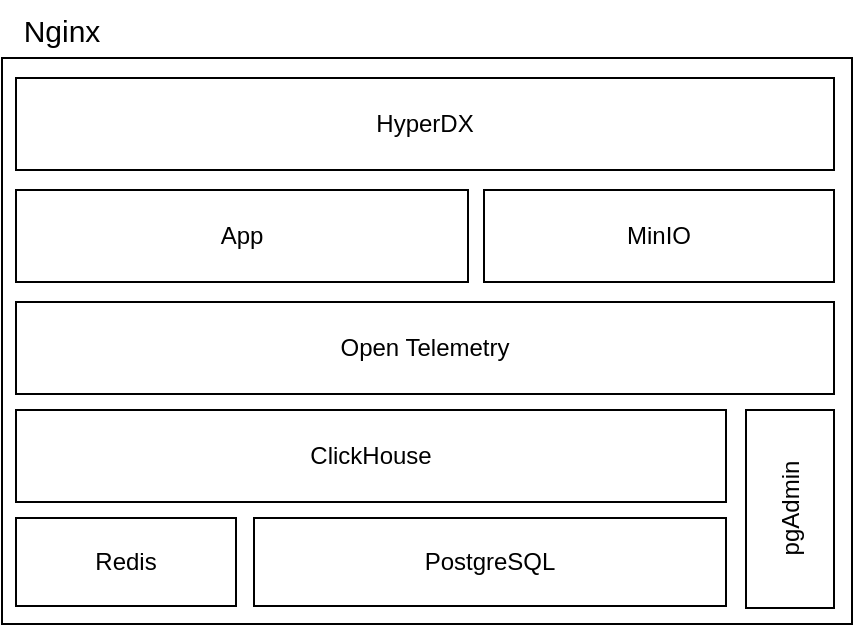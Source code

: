 <mxfile version="27.0.9">
  <diagram name="Page-1" id="5YQl2edoQVrtmKH4jDKf">
    <mxGraphModel dx="835" dy="589" grid="0" gridSize="10" guides="1" tooltips="1" connect="1" arrows="1" fold="1" page="0" pageScale="1" pageWidth="1100" pageHeight="850" background="none" math="0" shadow="0">
      <root>
        <mxCell id="0" />
        <mxCell id="1" parent="0" />
        <mxCell id="Bo_GDkRPn1RzeBgpEav7-3" value="" style="rounded=0;whiteSpace=wrap;html=1;glass=0;" vertex="1" parent="1">
          <mxGeometry x="329" y="202" width="425" height="283" as="geometry" />
        </mxCell>
        <mxCell id="Bo_GDkRPn1RzeBgpEav7-10" value="PostgreSQL" style="rounded=0;whiteSpace=wrap;html=1;glass=0;" vertex="1" parent="1">
          <mxGeometry x="455" y="432" width="236" height="44" as="geometry" />
        </mxCell>
        <mxCell id="Bo_GDkRPn1RzeBgpEav7-11" value="Redis" style="rounded=0;whiteSpace=wrap;html=1;glass=0;" vertex="1" parent="1">
          <mxGeometry x="336" y="432" width="110" height="44" as="geometry" />
        </mxCell>
        <mxCell id="Bo_GDkRPn1RzeBgpEav7-12" value="Open Telemetry" style="rounded=0;whiteSpace=wrap;html=1;glass=0;" vertex="1" parent="1">
          <mxGeometry x="336" y="324" width="409" height="46" as="geometry" />
        </mxCell>
        <mxCell id="Bo_GDkRPn1RzeBgpEav7-13" value="App" style="rounded=0;whiteSpace=wrap;html=1;glass=0;" vertex="1" parent="1">
          <mxGeometry x="336" y="268" width="226" height="46" as="geometry" />
        </mxCell>
        <mxCell id="Bo_GDkRPn1RzeBgpEav7-14" value="MinIO" style="rounded=0;whiteSpace=wrap;html=1;glass=0;" vertex="1" parent="1">
          <mxGeometry x="570" y="268" width="175" height="46" as="geometry" />
        </mxCell>
        <mxCell id="Bo_GDkRPn1RzeBgpEav7-15" value="ClickHouse" style="rounded=0;whiteSpace=wrap;html=1;glass=0;" vertex="1" parent="1">
          <mxGeometry x="336" y="378" width="355" height="46" as="geometry" />
        </mxCell>
        <mxCell id="Bo_GDkRPn1RzeBgpEav7-16" value="HyperDX" style="rounded=0;whiteSpace=wrap;html=1;glass=0;" vertex="1" parent="1">
          <mxGeometry x="336" y="212" width="409" height="46" as="geometry" />
        </mxCell>
        <mxCell id="Bo_GDkRPn1RzeBgpEav7-17" value="pgAdmin" style="rounded=0;whiteSpace=wrap;html=1;rotation=-90;glass=0;" vertex="1" parent="1">
          <mxGeometry x="673.5" y="405.5" width="99" height="44" as="geometry" />
        </mxCell>
        <mxCell id="Bo_GDkRPn1RzeBgpEav7-18" value="&lt;font style=&quot;font-size: 15px;&quot;&gt;Nginx&lt;/font&gt;" style="text;html=1;align=center;verticalAlign=middle;whiteSpace=wrap;rounded=0;fillColor=none;fontStyle=0" vertex="1" parent="1">
          <mxGeometry x="329" y="173" width="60" height="29" as="geometry" />
        </mxCell>
      </root>
    </mxGraphModel>
  </diagram>
</mxfile>
